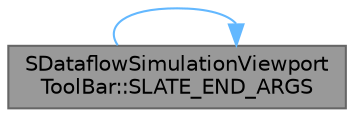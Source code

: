 digraph "SDataflowSimulationViewportToolBar::SLATE_END_ARGS"
{
 // INTERACTIVE_SVG=YES
 // LATEX_PDF_SIZE
  bgcolor="transparent";
  edge [fontname=Helvetica,fontsize=10,labelfontname=Helvetica,labelfontsize=10];
  node [fontname=Helvetica,fontsize=10,shape=box,height=0.2,width=0.4];
  rankdir="LR";
  Node1 [id="Node000001",label="SDataflowSimulationViewport\lToolBar::SLATE_END_ARGS",height=0.2,width=0.4,color="gray40", fillcolor="grey60", style="filled", fontcolor="black",tooltip="Constructs this widget with the given parameters."];
  Node1 -> Node1 [id="edge1_Node000001_Node000001",color="steelblue1",style="solid",tooltip=" "];
}
